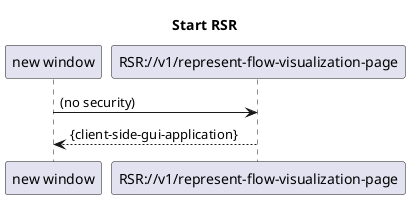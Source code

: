 @startuml 00x_start-rsr
skinparam responseMessageBelowArrow true

title Start RSR

participant "new window"
participant "RSR://v1/represent-flow-visualization-page"

"new window" -> "RSR://v1/represent-flow-visualization-page": (no security)
"RSR://v1/represent-flow-visualization-page" --> "new window": {client-side-gui-application}

@enduml